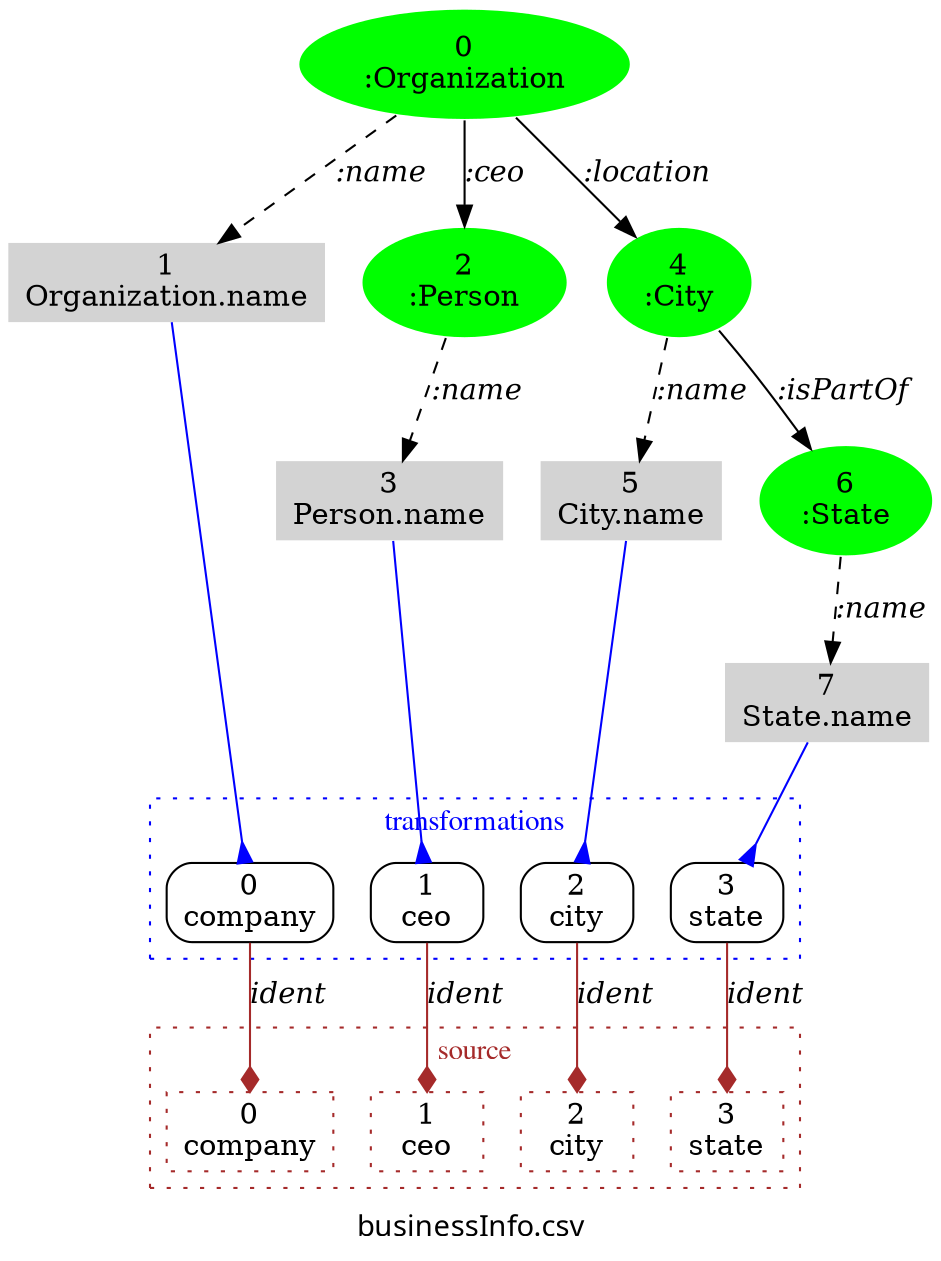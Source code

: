 digraph  {
	graph [fontname="times:bold",
		label="businessInfo.csv",
		overlap=False,
		remincross=true,
		splines=true
	];
	node [label="\N"];
	subgraph cluster1 {
		graph [color=brown,
			fontcolor=brown,
			fontname=times,
			label=source,
			rank=same,
			style=dotted
		];
		8		 [color=brown,
			label="0
company",
			shape=box,
			style=dotted];
		9		 [color=brown,
			label="1
ceo",
			shape=box,
			style=dotted];
		10		 [color=brown,
			label="2
city",
			shape=box,
			style=dotted];
		11		 [color=brown,
			label="3
state",
			shape=box,
			style=dotted];
	}
	subgraph cluster2 {
		graph [color=blue,
			fontcolor=blue,
			fontname=times,
			label=transformations,
			rank=same,
			style=dotted
		];
		12		 [label="0
company",
			shape=box,
			style=rounded];
		13		 [label="1
ceo",
			shape=box,
			style=rounded];
		14		 [label="2
city",
			shape=box,
			style=rounded];
		15		 [label="3
state",
			shape=box,
			style=rounded];
	}
	0	 [color=white,
		fillcolor=green,
		label="0
:Organization",
		shape=ellipse,
		style=filled];
	1	 [color=white,
		fillcolor=lightgrey,
		label="1
Organization.name",
		shape=plaintext,
		style=filled];
	0 -> 1	 [fontname="times-italic",
		label=":name",
		style=dashed];
	2	 [color=white,
		fillcolor=green,
		label="2
:Person",
		shape=ellipse,
		style=filled];
	0 -> 2	 [fontname="times-italic",
		label=":ceo"];
	4	 [color=white,
		fillcolor=green,
		label="4
:City",
		shape=ellipse,
		style=filled];
	0 -> 4	 [fontname="times-italic",
		label=":location"];
	1 -> 12	 [arrowhead=inv,
		arrowtail=inv,
		color=blue];
	3	 [color=white,
		fillcolor=lightgrey,
		label="3
Person.name",
		shape=plaintext,
		style=filled];
	2 -> 3	 [fontname="times-italic",
		label=":name",
		style=dashed];
	3 -> 13	 [arrowhead=inv,
		arrowtail=inv,
		color=blue];
	5	 [color=white,
		fillcolor=lightgrey,
		label="5
City.name",
		shape=plaintext,
		style=filled];
	4 -> 5	 [fontname="times-italic",
		label=":name",
		style=dashed];
	6	 [color=white,
		fillcolor=green,
		label="6
:State",
		shape=ellipse,
		style=filled];
	4 -> 6	 [fontname="times-italic",
		label=":isPartOf"];
	5 -> 14	 [arrowhead=inv,
		arrowtail=inv,
		color=blue];
	7	 [color=white,
		fillcolor=lightgrey,
		label="7
State.name",
		shape=plaintext,
		style=filled];
	6 -> 7	 [fontname="times-italic",
		label=":name",
		style=dashed];
	7 -> 15	 [arrowhead=inv,
		arrowtail=inv,
		color=blue];
	12 -> 8	 [arrowhead=diamond,
		color=brown,
		fontname="times-italic",
		label=ident];
	13 -> 9	 [arrowhead=diamond,
		color=brown,
		fontname="times-italic",
		label=ident];
	14 -> 10	 [arrowhead=diamond,
		color=brown,
		fontname="times-italic",
		label=ident];
	15 -> 11	 [arrowhead=diamond,
		color=brown,
		fontname="times-italic",
		label=ident];
}
